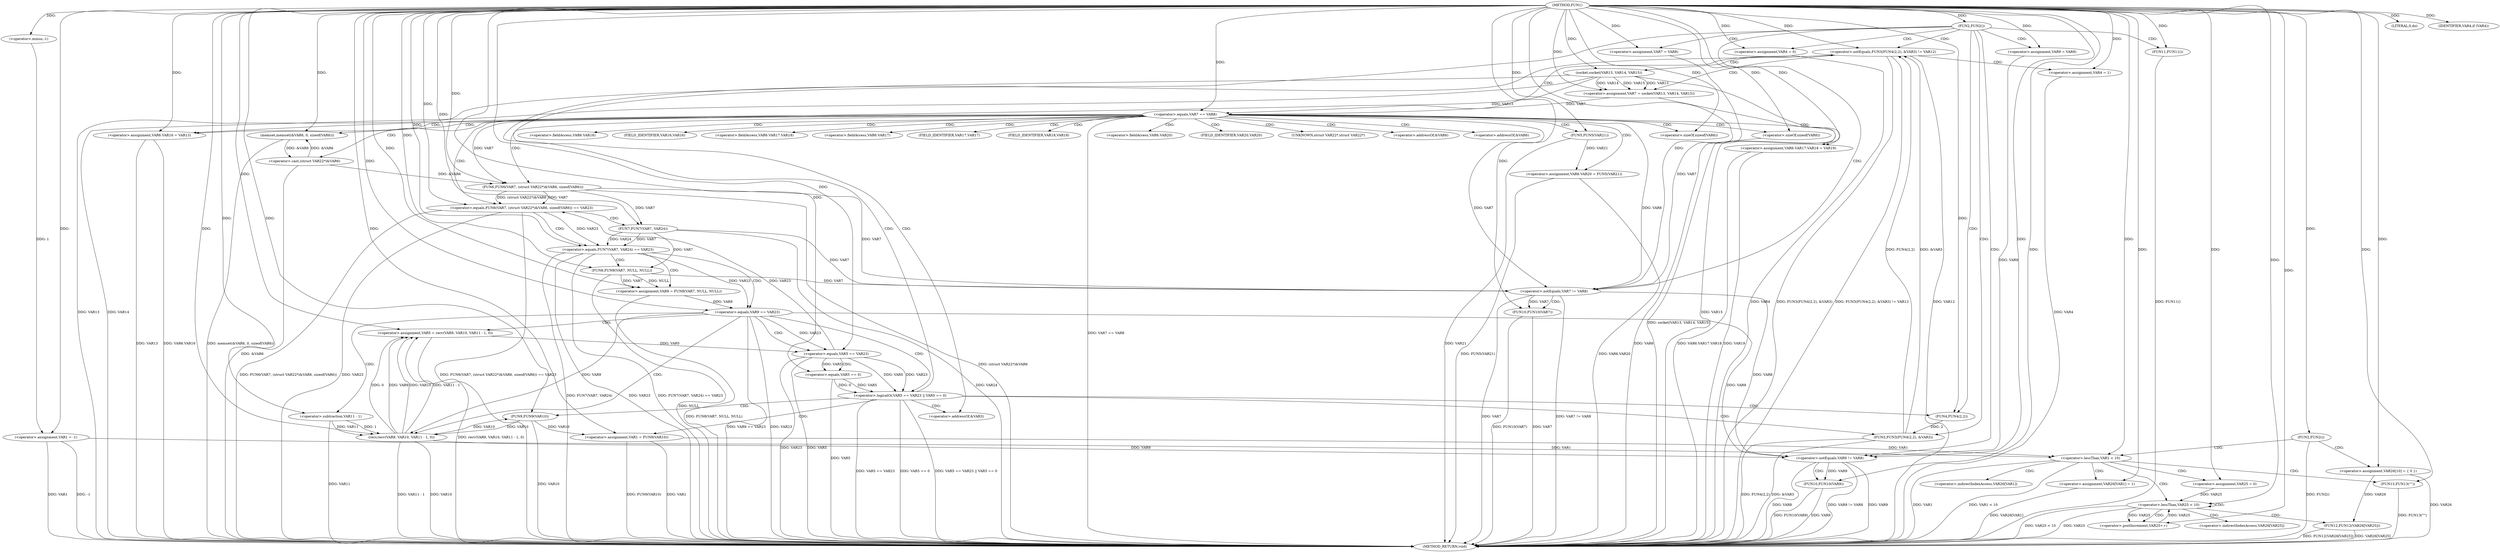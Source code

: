 digraph FUN1 {  
"1000100" [label = "(METHOD,FUN1)" ]
"1000290" [label = "(METHOD_RETURN,void)" ]
"1000103" [label = "(<operator>.assignment,VAR1 = -1)" ]
"1000105" [label = "(<operator>.minus,-1)" ]
"1000108" [label = "(FUN2,FUN2())" ]
"1000113" [label = "(<operator>.assignment,VAR4 = 0)" ]
"1000119" [label = "(<operator>.assignment,VAR7 = VAR8)" ]
"1000123" [label = "(<operator>.assignment,VAR9 = VAR8)" ]
"1000130" [label = "(<operator>.notEquals,FUN3(FUN4(2,2), &VAR3) != VAR12)" ]
"1000131" [label = "(FUN3,FUN3(FUN4(2,2), &VAR3))" ]
"1000132" [label = "(FUN4,FUN4(2,2))" ]
"1000140" [label = "(<operator>.assignment,VAR4 = 1)" ]
"1000143" [label = "(<operator>.assignment,VAR7 = socket(VAR13, VAR14, VAR15))" ]
"1000145" [label = "(socket,socket(VAR13, VAR14, VAR15))" ]
"1000150" [label = "(<operator>.equals,VAR7 == VAR8)" ]
"1000155" [label = "(memset,memset(&VAR6, 0, sizeof(VAR6)))" ]
"1000159" [label = "(<operator>.sizeOf,sizeof(VAR6))" ]
"1000161" [label = "(<operator>.assignment,VAR6.VAR16 = VAR13)" ]
"1000166" [label = "(<operator>.assignment,VAR6.VAR17.VAR18 = VAR19)" ]
"1000173" [label = "(<operator>.assignment,VAR6.VAR20 = FUN5(VAR21))" ]
"1000177" [label = "(FUN5,FUN5(VAR21))" ]
"1000180" [label = "(<operator>.equals,FUN6(VAR7, (struct VAR22*)&VAR6, sizeof(VAR6)) == VAR23)" ]
"1000181" [label = "(FUN6,FUN6(VAR7, (struct VAR22*)&VAR6, sizeof(VAR6)))" ]
"1000183" [label = "(<operator>.cast,(struct VAR22*)&VAR6)" ]
"1000187" [label = "(<operator>.sizeOf,sizeof(VAR6))" ]
"1000193" [label = "(<operator>.equals,FUN7(VAR7, VAR24) == VAR23)" ]
"1000194" [label = "(FUN7,FUN7(VAR7, VAR24))" ]
"1000200" [label = "(<operator>.assignment,VAR9 = FUN8(VAR7, NULL, NULL))" ]
"1000202" [label = "(FUN8,FUN8(VAR7, NULL, NULL))" ]
"1000207" [label = "(<operator>.equals,VAR9 == VAR23)" ]
"1000212" [label = "(<operator>.assignment,VAR5 = recv(VAR9, VAR10, VAR11 - 1, 0))" ]
"1000214" [label = "(recv,recv(VAR9, VAR10, VAR11 - 1, 0))" ]
"1000217" [label = "(<operator>.subtraction,VAR11 - 1)" ]
"1000222" [label = "(<operator>.logicalOr,VAR5 == VAR23 || VAR5 == 0)" ]
"1000223" [label = "(<operator>.equals,VAR5 == VAR23)" ]
"1000226" [label = "(<operator>.equals,VAR5 == 0)" ]
"1000231" [label = "(<operator>.assignment,VAR1 = FUN9(VAR10))" ]
"1000233" [label = "(FUN9,FUN9(VAR10))" ]
"1000235" [label = "(LITERAL,0,do)" ]
"1000237" [label = "(<operator>.notEquals,VAR7 != VAR8)" ]
"1000241" [label = "(FUN10,FUN10(VAR7))" ]
"1000244" [label = "(<operator>.notEquals,VAR9 != VAR8)" ]
"1000248" [label = "(FUN10,FUN10(VAR9))" ]
"1000251" [label = "(IDENTIFIER,VAR4,if (VAR4))" ]
"1000253" [label = "(FUN11,FUN11())" ]
"1000255" [label = "(FUN2,FUN2())" ]
"1000260" [label = "(<operator>.assignment,VAR26[10] = { 0 })" ]
"1000263" [label = "(<operator>.lessThan,VAR1 < 10)" ]
"1000267" [label = "(<operator>.assignment,VAR26[VAR1] = 1)" ]
"1000273" [label = "(<operator>.assignment,VAR25 = 0)" ]
"1000276" [label = "(<operator>.lessThan,VAR25 < 10)" ]
"1000279" [label = "(<operator>.postIncrement,VAR25++)" ]
"1000282" [label = "(FUN12,FUN12(VAR26[VAR25]))" ]
"1000288" [label = "(FUN13,FUN13(\"\"))" ]
"1000135" [label = "(<operator>.addressOf,&VAR3)" ]
"1000156" [label = "(<operator>.addressOf,&VAR6)" ]
"1000162" [label = "(<operator>.fieldAccess,VAR6.VAR16)" ]
"1000164" [label = "(FIELD_IDENTIFIER,VAR16,VAR16)" ]
"1000167" [label = "(<operator>.fieldAccess,VAR6.VAR17.VAR18)" ]
"1000168" [label = "(<operator>.fieldAccess,VAR6.VAR17)" ]
"1000170" [label = "(FIELD_IDENTIFIER,VAR17,VAR17)" ]
"1000171" [label = "(FIELD_IDENTIFIER,VAR18,VAR18)" ]
"1000174" [label = "(<operator>.fieldAccess,VAR6.VAR20)" ]
"1000176" [label = "(FIELD_IDENTIFIER,VAR20,VAR20)" ]
"1000184" [label = "(UNKNOWN,struct VAR22*,struct VAR22*)" ]
"1000185" [label = "(<operator>.addressOf,&VAR6)" ]
"1000268" [label = "(<operator>.indirectIndexAccess,VAR26[VAR1])" ]
"1000283" [label = "(<operator>.indirectIndexAccess,VAR26[VAR25])" ]
  "1000183" -> "1000290"  [ label = "DDG: &VAR6"] 
  "1000231" -> "1000290"  [ label = "DDG: FUN9(VAR10)"] 
  "1000253" -> "1000290"  [ label = "DDG: FUN11()"] 
  "1000180" -> "1000290"  [ label = "DDG: FUN6(VAR7, (struct VAR22*)&VAR6, sizeof(VAR6))"] 
  "1000207" -> "1000290"  [ label = "DDG: VAR9 == VAR23"] 
  "1000276" -> "1000290"  [ label = "DDG: VAR25 < 10"] 
  "1000260" -> "1000290"  [ label = "DDG: VAR26"] 
  "1000248" -> "1000290"  [ label = "DDG: FUN10(VAR9)"] 
  "1000187" -> "1000290"  [ label = "DDG: VAR6"] 
  "1000177" -> "1000290"  [ label = "DDG: VAR21"] 
  "1000130" -> "1000290"  [ label = "DDG: FUN3(FUN4(2,2), &VAR3) != VAR12"] 
  "1000166" -> "1000290"  [ label = "DDG: VAR19"] 
  "1000223" -> "1000290"  [ label = "DDG: VAR23"] 
  "1000193" -> "1000290"  [ label = "DDG: FUN7(VAR7, VAR24)"] 
  "1000226" -> "1000290"  [ label = "DDG: VAR5"] 
  "1000222" -> "1000290"  [ label = "DDG: VAR5 == VAR23"] 
  "1000237" -> "1000290"  [ label = "DDG: VAR7 != VAR8"] 
  "1000207" -> "1000290"  [ label = "DDG: VAR23"] 
  "1000282" -> "1000290"  [ label = "DDG: FUN12(VAR26[VAR25])"] 
  "1000214" -> "1000290"  [ label = "DDG: VAR10"] 
  "1000255" -> "1000290"  [ label = "DDG: FUN2()"] 
  "1000103" -> "1000290"  [ label = "DDG: VAR1"] 
  "1000103" -> "1000290"  [ label = "DDG: -1"] 
  "1000222" -> "1000290"  [ label = "DDG: VAR5 == 0"] 
  "1000214" -> "1000290"  [ label = "DDG: VAR11 - 1"] 
  "1000212" -> "1000290"  [ label = "DDG: recv(VAR9, VAR10, VAR11 - 1, 0)"] 
  "1000180" -> "1000290"  [ label = "DDG: VAR23"] 
  "1000237" -> "1000290"  [ label = "DDG: VAR7"] 
  "1000113" -> "1000290"  [ label = "DDG: VAR4"] 
  "1000131" -> "1000290"  [ label = "DDG: FUN4(2,2)"] 
  "1000140" -> "1000290"  [ label = "DDG: VAR4"] 
  "1000267" -> "1000290"  [ label = "DDG: VAR26[VAR1]"] 
  "1000155" -> "1000290"  [ label = "DDG: memset(&VAR6, 0, sizeof(VAR6))"] 
  "1000166" -> "1000290"  [ label = "DDG: VAR6.VAR17.VAR18"] 
  "1000263" -> "1000290"  [ label = "DDG: VAR1 < 10"] 
  "1000180" -> "1000290"  [ label = "DDG: FUN6(VAR7, (struct VAR22*)&VAR6, sizeof(VAR6)) == VAR23"] 
  "1000263" -> "1000290"  [ label = "DDG: VAR1"] 
  "1000217" -> "1000290"  [ label = "DDG: VAR11"] 
  "1000222" -> "1000290"  [ label = "DDG: VAR5 == VAR23 || VAR5 == 0"] 
  "1000145" -> "1000290"  [ label = "DDG: VAR15"] 
  "1000193" -> "1000290"  [ label = "DDG: VAR23"] 
  "1000231" -> "1000290"  [ label = "DDG: VAR1"] 
  "1000131" -> "1000290"  [ label = "DDG: &VAR3"] 
  "1000193" -> "1000290"  [ label = "DDG: FUN7(VAR7, VAR24) == VAR23"] 
  "1000233" -> "1000290"  [ label = "DDG: VAR10"] 
  "1000276" -> "1000290"  [ label = "DDG: VAR25"] 
  "1000241" -> "1000290"  [ label = "DDG: VAR7"] 
  "1000143" -> "1000290"  [ label = "DDG: socket(VAR13, VAR14, VAR15)"] 
  "1000288" -> "1000290"  [ label = "DDG: FUN13(\"\")"] 
  "1000173" -> "1000290"  [ label = "DDG: FUN5(VAR21)"] 
  "1000244" -> "1000290"  [ label = "DDG: VAR9 != VAR8"] 
  "1000150" -> "1000290"  [ label = "DDG: VAR7 == VAR8"] 
  "1000202" -> "1000290"  [ label = "DDG: NULL"] 
  "1000244" -> "1000290"  [ label = "DDG: VAR9"] 
  "1000194" -> "1000290"  [ label = "DDG: VAR24"] 
  "1000161" -> "1000290"  [ label = "DDG: VAR6.VAR16"] 
  "1000244" -> "1000290"  [ label = "DDG: VAR8"] 
  "1000282" -> "1000290"  [ label = "DDG: VAR26[VAR25]"] 
  "1000145" -> "1000290"  [ label = "DDG: VAR13"] 
  "1000241" -> "1000290"  [ label = "DDG: FUN10(VAR7)"] 
  "1000145" -> "1000290"  [ label = "DDG: VAR14"] 
  "1000181" -> "1000290"  [ label = "DDG: (struct VAR22*)&VAR6"] 
  "1000173" -> "1000290"  [ label = "DDG: VAR6.VAR20"] 
  "1000130" -> "1000290"  [ label = "DDG: VAR12"] 
  "1000248" -> "1000290"  [ label = "DDG: VAR9"] 
  "1000223" -> "1000290"  [ label = "DDG: VAR5"] 
  "1000161" -> "1000290"  [ label = "DDG: VAR13"] 
  "1000130" -> "1000290"  [ label = "DDG: FUN3(FUN4(2,2), &VAR3)"] 
  "1000200" -> "1000290"  [ label = "DDG: FUN8(VAR7, NULL, NULL)"] 
  "1000105" -> "1000103"  [ label = "DDG: 1"] 
  "1000100" -> "1000103"  [ label = "DDG: "] 
  "1000100" -> "1000105"  [ label = "DDG: "] 
  "1000100" -> "1000108"  [ label = "DDG: "] 
  "1000100" -> "1000113"  [ label = "DDG: "] 
  "1000100" -> "1000119"  [ label = "DDG: "] 
  "1000100" -> "1000123"  [ label = "DDG: "] 
  "1000131" -> "1000130"  [ label = "DDG: FUN4(2,2)"] 
  "1000131" -> "1000130"  [ label = "DDG: &VAR3"] 
  "1000132" -> "1000131"  [ label = "DDG: 2"] 
  "1000100" -> "1000132"  [ label = "DDG: "] 
  "1000100" -> "1000130"  [ label = "DDG: "] 
  "1000100" -> "1000140"  [ label = "DDG: "] 
  "1000145" -> "1000143"  [ label = "DDG: VAR13"] 
  "1000145" -> "1000143"  [ label = "DDG: VAR14"] 
  "1000145" -> "1000143"  [ label = "DDG: VAR15"] 
  "1000100" -> "1000143"  [ label = "DDG: "] 
  "1000100" -> "1000145"  [ label = "DDG: "] 
  "1000143" -> "1000150"  [ label = "DDG: VAR7"] 
  "1000100" -> "1000150"  [ label = "DDG: "] 
  "1000183" -> "1000155"  [ label = "DDG: &VAR6"] 
  "1000100" -> "1000155"  [ label = "DDG: "] 
  "1000100" -> "1000159"  [ label = "DDG: "] 
  "1000145" -> "1000161"  [ label = "DDG: VAR13"] 
  "1000100" -> "1000161"  [ label = "DDG: "] 
  "1000100" -> "1000166"  [ label = "DDG: "] 
  "1000177" -> "1000173"  [ label = "DDG: VAR21"] 
  "1000100" -> "1000177"  [ label = "DDG: "] 
  "1000181" -> "1000180"  [ label = "DDG: VAR7"] 
  "1000181" -> "1000180"  [ label = "DDG: (struct VAR22*)&VAR6"] 
  "1000150" -> "1000181"  [ label = "DDG: VAR7"] 
  "1000100" -> "1000181"  [ label = "DDG: "] 
  "1000183" -> "1000181"  [ label = "DDG: &VAR6"] 
  "1000155" -> "1000183"  [ label = "DDG: &VAR6"] 
  "1000100" -> "1000187"  [ label = "DDG: "] 
  "1000223" -> "1000180"  [ label = "DDG: VAR23"] 
  "1000100" -> "1000180"  [ label = "DDG: "] 
  "1000194" -> "1000193"  [ label = "DDG: VAR7"] 
  "1000194" -> "1000193"  [ label = "DDG: VAR24"] 
  "1000181" -> "1000194"  [ label = "DDG: VAR7"] 
  "1000100" -> "1000194"  [ label = "DDG: "] 
  "1000180" -> "1000193"  [ label = "DDG: VAR23"] 
  "1000100" -> "1000193"  [ label = "DDG: "] 
  "1000202" -> "1000200"  [ label = "DDG: VAR7"] 
  "1000202" -> "1000200"  [ label = "DDG: NULL"] 
  "1000100" -> "1000200"  [ label = "DDG: "] 
  "1000194" -> "1000202"  [ label = "DDG: VAR7"] 
  "1000100" -> "1000202"  [ label = "DDG: "] 
  "1000200" -> "1000207"  [ label = "DDG: VAR9"] 
  "1000100" -> "1000207"  [ label = "DDG: "] 
  "1000193" -> "1000207"  [ label = "DDG: VAR23"] 
  "1000214" -> "1000212"  [ label = "DDG: VAR9"] 
  "1000214" -> "1000212"  [ label = "DDG: VAR10"] 
  "1000214" -> "1000212"  [ label = "DDG: VAR11 - 1"] 
  "1000214" -> "1000212"  [ label = "DDG: 0"] 
  "1000100" -> "1000212"  [ label = "DDG: "] 
  "1000207" -> "1000214"  [ label = "DDG: VAR9"] 
  "1000100" -> "1000214"  [ label = "DDG: "] 
  "1000233" -> "1000214"  [ label = "DDG: VAR10"] 
  "1000217" -> "1000214"  [ label = "DDG: VAR11"] 
  "1000217" -> "1000214"  [ label = "DDG: 1"] 
  "1000100" -> "1000217"  [ label = "DDG: "] 
  "1000223" -> "1000222"  [ label = "DDG: VAR5"] 
  "1000223" -> "1000222"  [ label = "DDG: VAR23"] 
  "1000212" -> "1000223"  [ label = "DDG: VAR5"] 
  "1000100" -> "1000223"  [ label = "DDG: "] 
  "1000207" -> "1000223"  [ label = "DDG: VAR23"] 
  "1000226" -> "1000222"  [ label = "DDG: VAR5"] 
  "1000226" -> "1000222"  [ label = "DDG: 0"] 
  "1000223" -> "1000226"  [ label = "DDG: VAR5"] 
  "1000100" -> "1000226"  [ label = "DDG: "] 
  "1000233" -> "1000231"  [ label = "DDG: VAR10"] 
  "1000100" -> "1000231"  [ label = "DDG: "] 
  "1000214" -> "1000233"  [ label = "DDG: VAR10"] 
  "1000100" -> "1000233"  [ label = "DDG: "] 
  "1000100" -> "1000235"  [ label = "DDG: "] 
  "1000181" -> "1000237"  [ label = "DDG: VAR7"] 
  "1000150" -> "1000237"  [ label = "DDG: VAR7"] 
  "1000194" -> "1000237"  [ label = "DDG: VAR7"] 
  "1000202" -> "1000237"  [ label = "DDG: VAR7"] 
  "1000119" -> "1000237"  [ label = "DDG: VAR7"] 
  "1000100" -> "1000237"  [ label = "DDG: "] 
  "1000150" -> "1000237"  [ label = "DDG: VAR8"] 
  "1000237" -> "1000241"  [ label = "DDG: VAR7"] 
  "1000100" -> "1000241"  [ label = "DDG: "] 
  "1000207" -> "1000244"  [ label = "DDG: VAR9"] 
  "1000214" -> "1000244"  [ label = "DDG: VAR9"] 
  "1000123" -> "1000244"  [ label = "DDG: VAR9"] 
  "1000100" -> "1000244"  [ label = "DDG: "] 
  "1000237" -> "1000244"  [ label = "DDG: VAR8"] 
  "1000244" -> "1000248"  [ label = "DDG: VAR9"] 
  "1000100" -> "1000248"  [ label = "DDG: "] 
  "1000100" -> "1000251"  [ label = "DDG: "] 
  "1000100" -> "1000253"  [ label = "DDG: "] 
  "1000100" -> "1000255"  [ label = "DDG: "] 
  "1000100" -> "1000260"  [ label = "DDG: "] 
  "1000103" -> "1000263"  [ label = "DDG: VAR1"] 
  "1000231" -> "1000263"  [ label = "DDG: VAR1"] 
  "1000100" -> "1000263"  [ label = "DDG: "] 
  "1000100" -> "1000267"  [ label = "DDG: "] 
  "1000100" -> "1000273"  [ label = "DDG: "] 
  "1000279" -> "1000276"  [ label = "DDG: VAR25"] 
  "1000273" -> "1000276"  [ label = "DDG: VAR25"] 
  "1000100" -> "1000276"  [ label = "DDG: "] 
  "1000276" -> "1000279"  [ label = "DDG: VAR25"] 
  "1000100" -> "1000279"  [ label = "DDG: "] 
  "1000260" -> "1000282"  [ label = "DDG: VAR26"] 
  "1000100" -> "1000288"  [ label = "DDG: "] 
  "1000108" -> "1000244"  [ label = "CDG: "] 
  "1000108" -> "1000132"  [ label = "CDG: "] 
  "1000108" -> "1000123"  [ label = "CDG: "] 
  "1000108" -> "1000130"  [ label = "CDG: "] 
  "1000108" -> "1000119"  [ label = "CDG: "] 
  "1000108" -> "1000135"  [ label = "CDG: "] 
  "1000108" -> "1000131"  [ label = "CDG: "] 
  "1000108" -> "1000113"  [ label = "CDG: "] 
  "1000108" -> "1000237"  [ label = "CDG: "] 
  "1000108" -> "1000253"  [ label = "CDG: "] 
  "1000130" -> "1000150"  [ label = "CDG: "] 
  "1000130" -> "1000145"  [ label = "CDG: "] 
  "1000130" -> "1000143"  [ label = "CDG: "] 
  "1000130" -> "1000140"  [ label = "CDG: "] 
  "1000150" -> "1000164"  [ label = "CDG: "] 
  "1000150" -> "1000174"  [ label = "CDG: "] 
  "1000150" -> "1000156"  [ label = "CDG: "] 
  "1000150" -> "1000161"  [ label = "CDG: "] 
  "1000150" -> "1000166"  [ label = "CDG: "] 
  "1000150" -> "1000180"  [ label = "CDG: "] 
  "1000150" -> "1000183"  [ label = "CDG: "] 
  "1000150" -> "1000167"  [ label = "CDG: "] 
  "1000150" -> "1000176"  [ label = "CDG: "] 
  "1000150" -> "1000187"  [ label = "CDG: "] 
  "1000150" -> "1000185"  [ label = "CDG: "] 
  "1000150" -> "1000168"  [ label = "CDG: "] 
  "1000150" -> "1000159"  [ label = "CDG: "] 
  "1000150" -> "1000173"  [ label = "CDG: "] 
  "1000150" -> "1000155"  [ label = "CDG: "] 
  "1000150" -> "1000170"  [ label = "CDG: "] 
  "1000150" -> "1000171"  [ label = "CDG: "] 
  "1000150" -> "1000184"  [ label = "CDG: "] 
  "1000150" -> "1000177"  [ label = "CDG: "] 
  "1000150" -> "1000162"  [ label = "CDG: "] 
  "1000150" -> "1000181"  [ label = "CDG: "] 
  "1000180" -> "1000194"  [ label = "CDG: "] 
  "1000180" -> "1000193"  [ label = "CDG: "] 
  "1000193" -> "1000200"  [ label = "CDG: "] 
  "1000193" -> "1000207"  [ label = "CDG: "] 
  "1000193" -> "1000202"  [ label = "CDG: "] 
  "1000207" -> "1000222"  [ label = "CDG: "] 
  "1000207" -> "1000214"  [ label = "CDG: "] 
  "1000207" -> "1000217"  [ label = "CDG: "] 
  "1000207" -> "1000212"  [ label = "CDG: "] 
  "1000207" -> "1000223"  [ label = "CDG: "] 
  "1000222" -> "1000233"  [ label = "CDG: "] 
  "1000222" -> "1000231"  [ label = "CDG: "] 
  "1000222" -> "1000132"  [ label = "CDG: "] 
  "1000222" -> "1000130"  [ label = "CDG: "] 
  "1000222" -> "1000135"  [ label = "CDG: "] 
  "1000222" -> "1000131"  [ label = "CDG: "] 
  "1000223" -> "1000226"  [ label = "CDG: "] 
  "1000237" -> "1000241"  [ label = "CDG: "] 
  "1000244" -> "1000248"  [ label = "CDG: "] 
  "1000255" -> "1000260"  [ label = "CDG: "] 
  "1000255" -> "1000263"  [ label = "CDG: "] 
  "1000263" -> "1000268"  [ label = "CDG: "] 
  "1000263" -> "1000276"  [ label = "CDG: "] 
  "1000263" -> "1000273"  [ label = "CDG: "] 
  "1000263" -> "1000288"  [ label = "CDG: "] 
  "1000263" -> "1000267"  [ label = "CDG: "] 
  "1000276" -> "1000276"  [ label = "CDG: "] 
  "1000276" -> "1000282"  [ label = "CDG: "] 
  "1000276" -> "1000279"  [ label = "CDG: "] 
  "1000276" -> "1000283"  [ label = "CDG: "] 
}

